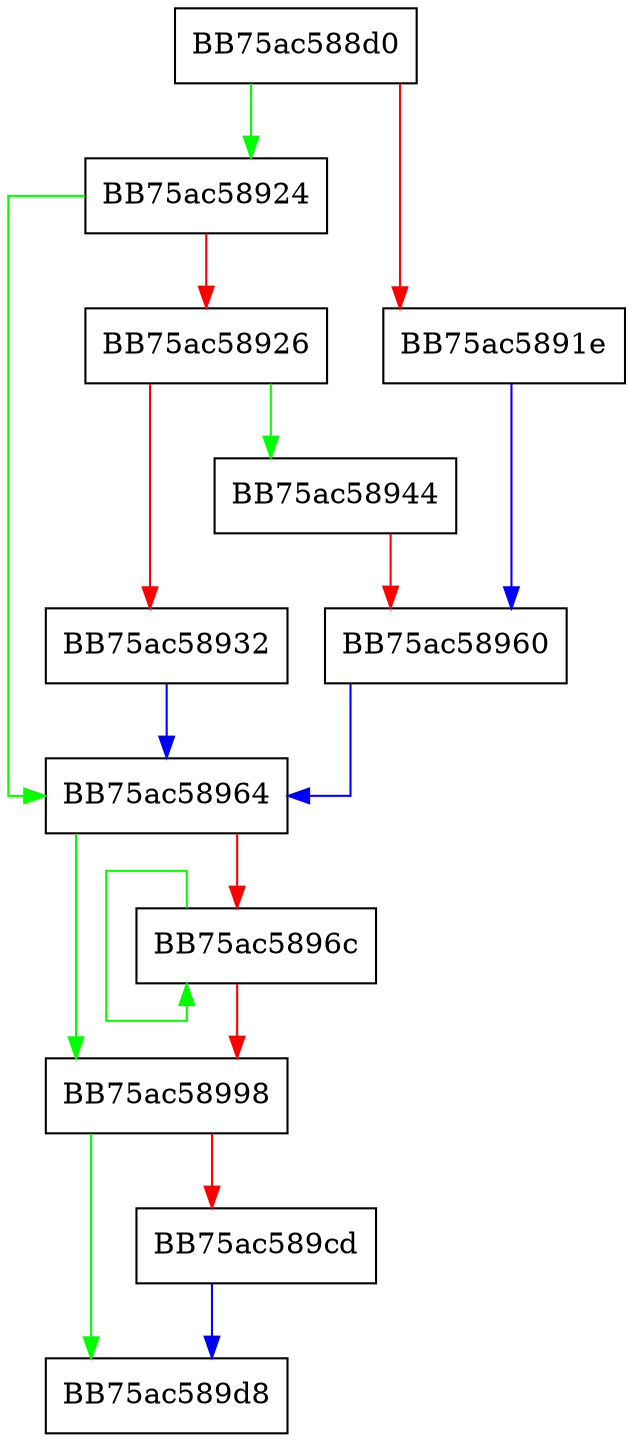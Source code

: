 digraph Write {
  node [shape="box"];
  graph [splines=ortho];
  BB75ac588d0 -> BB75ac58924 [color="green"];
  BB75ac588d0 -> BB75ac5891e [color="red"];
  BB75ac5891e -> BB75ac58960 [color="blue"];
  BB75ac58924 -> BB75ac58964 [color="green"];
  BB75ac58924 -> BB75ac58926 [color="red"];
  BB75ac58926 -> BB75ac58944 [color="green"];
  BB75ac58926 -> BB75ac58932 [color="red"];
  BB75ac58932 -> BB75ac58964 [color="blue"];
  BB75ac58944 -> BB75ac58960 [color="red"];
  BB75ac58960 -> BB75ac58964 [color="blue"];
  BB75ac58964 -> BB75ac58998 [color="green"];
  BB75ac58964 -> BB75ac5896c [color="red"];
  BB75ac5896c -> BB75ac5896c [color="green"];
  BB75ac5896c -> BB75ac58998 [color="red"];
  BB75ac58998 -> BB75ac589d8 [color="green"];
  BB75ac58998 -> BB75ac589cd [color="red"];
  BB75ac589cd -> BB75ac589d8 [color="blue"];
}